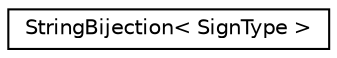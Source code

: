 digraph "Graphical Class Hierarchy"
{
  edge [fontname="Helvetica",fontsize="10",labelfontname="Helvetica",labelfontsize="10"];
  node [fontname="Helvetica",fontsize="10",shape=record];
  rankdir="LR";
  Node0 [label="StringBijection\< SignType \>",height=0.2,width=0.4,color="black", fillcolor="white", style="filled",URL="$d5/d41/class_string_bijection.html"];
}
